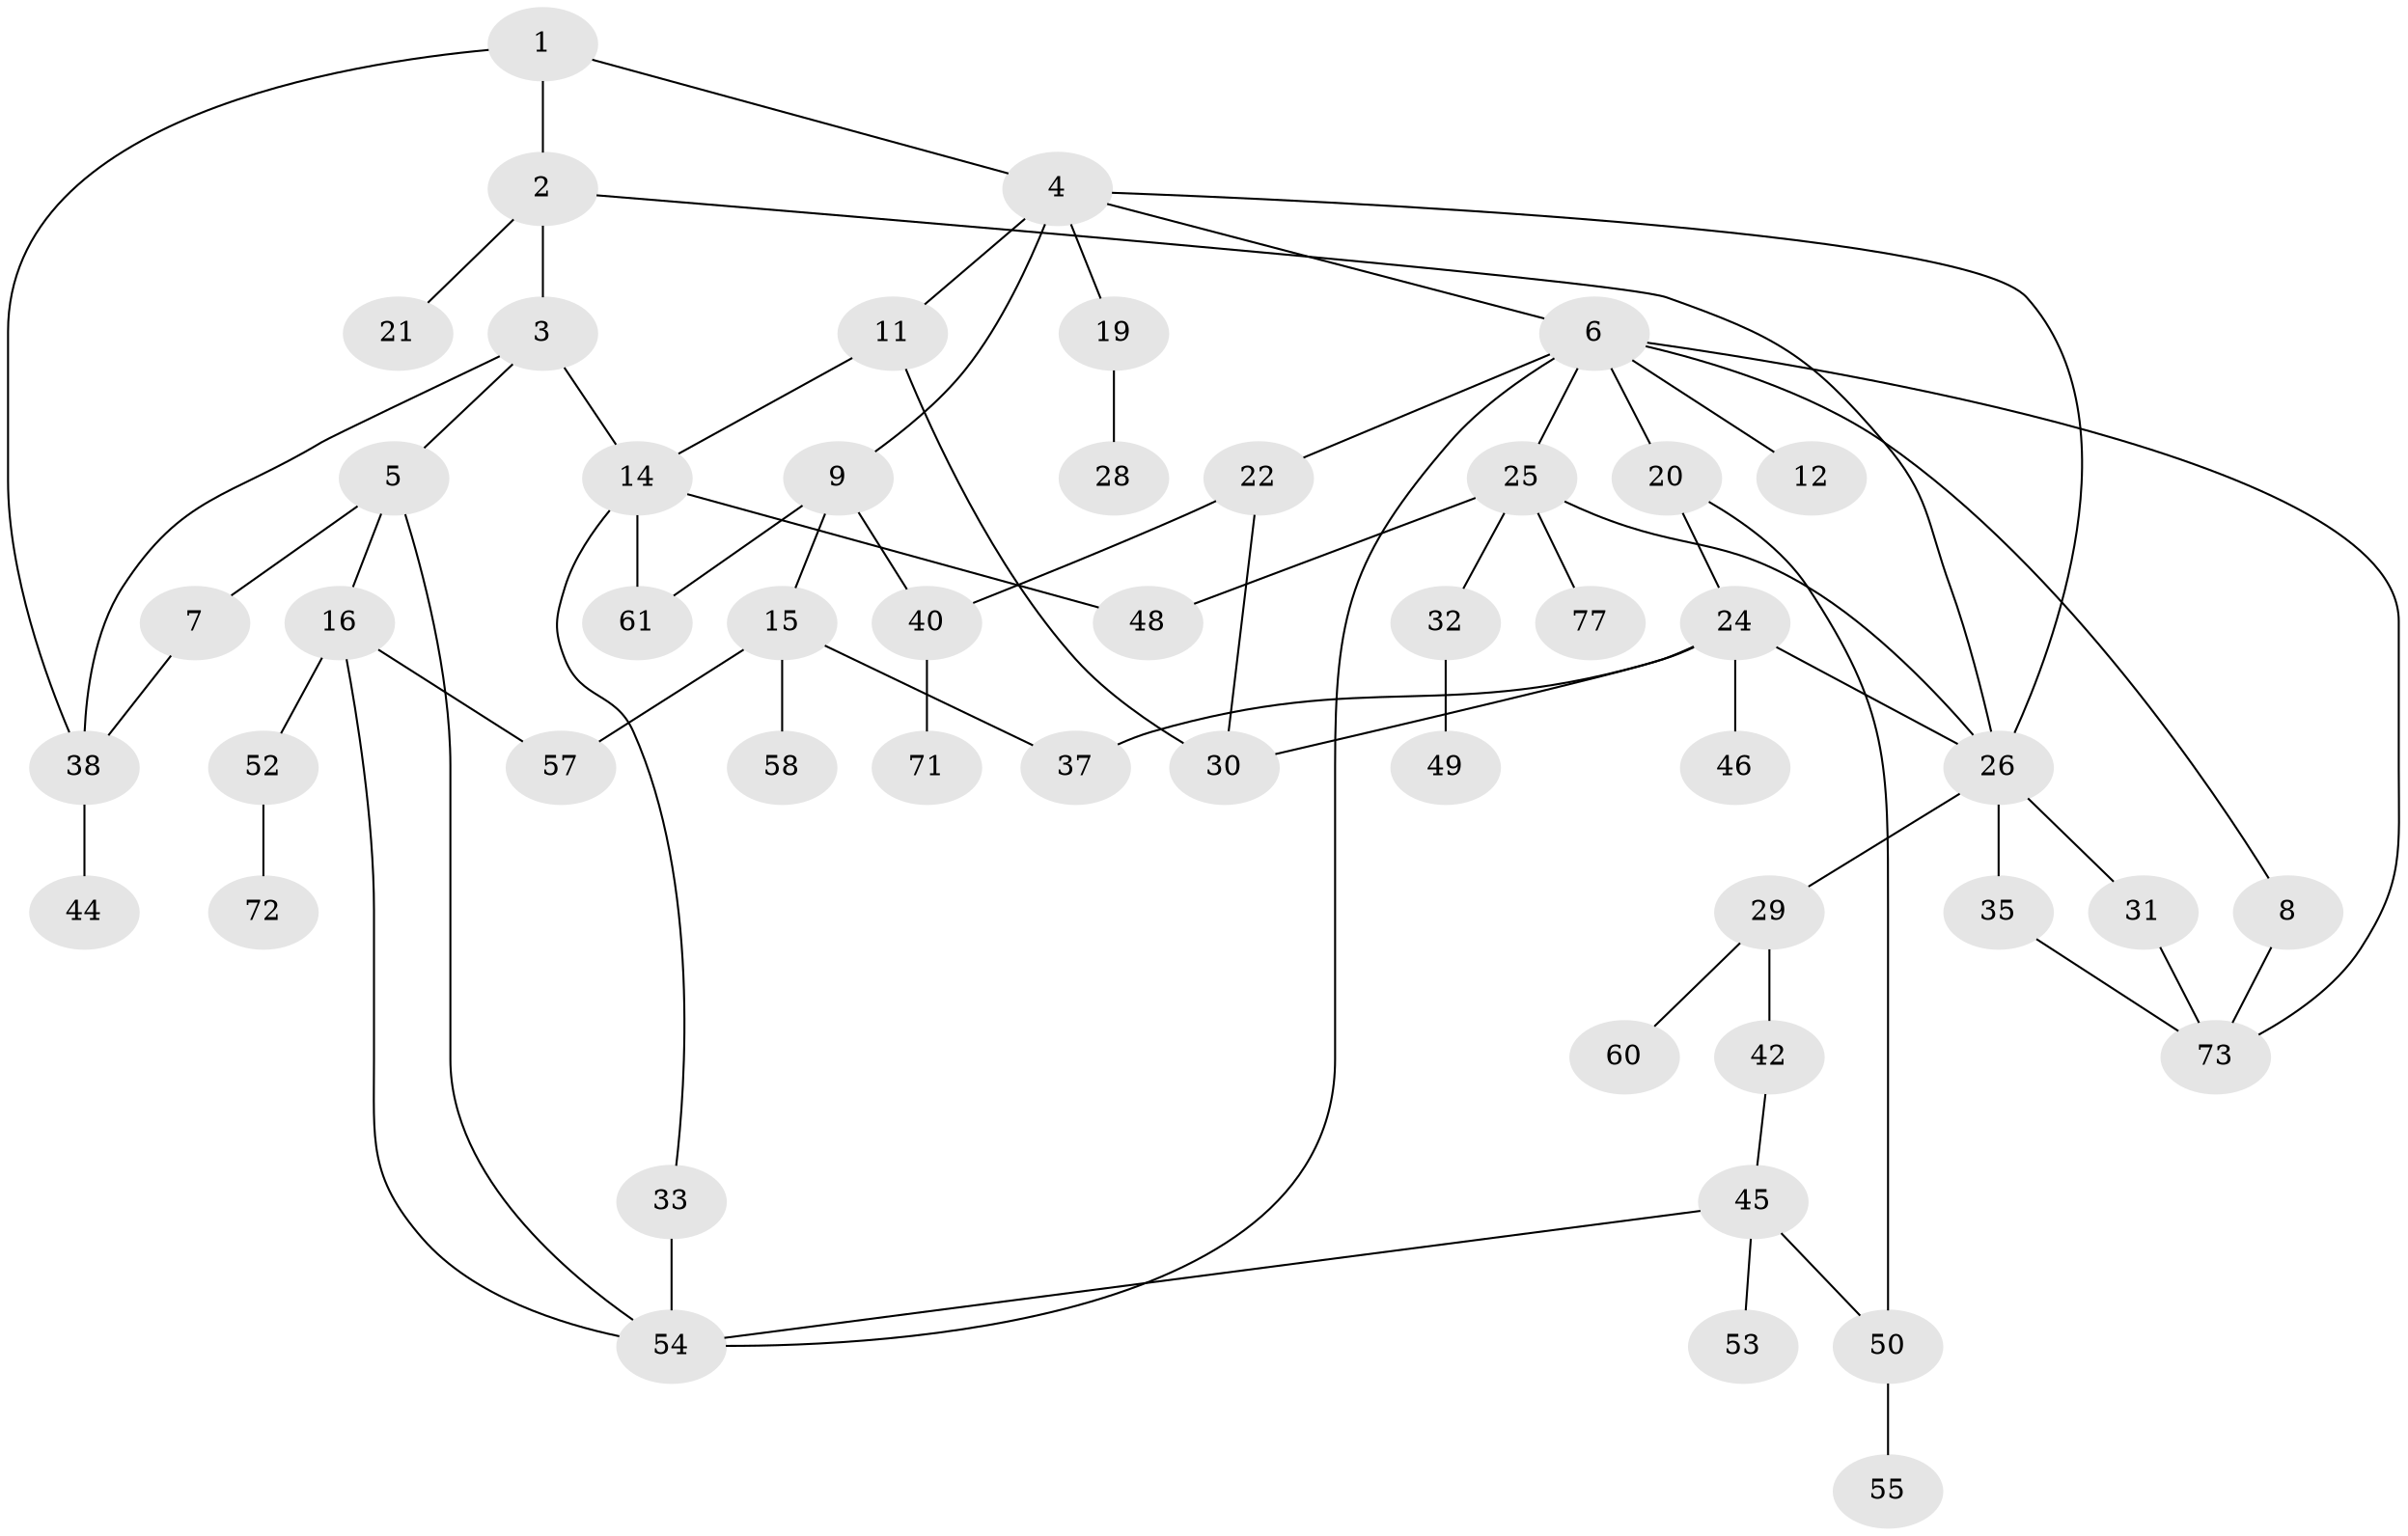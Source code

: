 // original degree distribution, {3: 0.16666666666666666, 5: 0.038461538461538464, 4: 0.15384615384615385, 7: 0.01282051282051282, 6: 0.02564102564102564, 2: 0.358974358974359, 1: 0.24358974358974358}
// Generated by graph-tools (version 1.1) at 2025/10/02/27/25 16:10:54]
// undirected, 50 vertices, 70 edges
graph export_dot {
graph [start="1"]
  node [color=gray90,style=filled];
  1;
  2 [super="+27"];
  3;
  4 [super="+18"];
  5 [super="+34"];
  6 [super="+10"];
  7 [super="+67"];
  8 [super="+39"];
  9 [super="+69"];
  11 [super="+13"];
  12;
  14 [super="+41"];
  15 [super="+17"];
  16 [super="+78"];
  19;
  20 [super="+23"];
  21;
  22 [super="+65"];
  24 [super="+62"];
  25 [super="+36"];
  26 [super="+43"];
  28;
  29;
  30 [super="+47"];
  31;
  32;
  33;
  35;
  37 [super="+56"];
  38 [super="+63"];
  40 [super="+51"];
  42 [super="+68"];
  44;
  45 [super="+66"];
  46;
  48;
  49;
  50 [super="+64"];
  52 [super="+59"];
  53 [super="+75"];
  54 [super="+70"];
  55;
  57;
  58;
  60 [super="+74"];
  61;
  71;
  72;
  73 [super="+76"];
  77;
  1 -- 2;
  1 -- 4;
  1 -- 38;
  2 -- 3;
  2 -- 21;
  2 -- 26;
  3 -- 5;
  3 -- 14;
  3 -- 38;
  4 -- 6;
  4 -- 9;
  4 -- 11;
  4 -- 19;
  4 -- 26;
  5 -- 7;
  5 -- 16;
  5 -- 54;
  6 -- 8;
  6 -- 12;
  6 -- 22;
  6 -- 54;
  6 -- 25;
  6 -- 20;
  6 -- 73;
  7 -- 38;
  8 -- 73;
  9 -- 15;
  9 -- 40;
  9 -- 61;
  11 -- 14;
  11 -- 30;
  14 -- 33;
  14 -- 48;
  14 -- 61;
  15 -- 58;
  15 -- 37;
  15 -- 57;
  16 -- 52;
  16 -- 57;
  16 -- 54;
  19 -- 28;
  20 -- 24;
  20 -- 50;
  22 -- 40;
  22 -- 30;
  24 -- 30;
  24 -- 37;
  24 -- 46;
  24 -- 26;
  25 -- 32;
  25 -- 48;
  25 -- 77;
  25 -- 26;
  26 -- 29;
  26 -- 31;
  26 -- 35;
  29 -- 42;
  29 -- 60;
  31 -- 73;
  32 -- 49;
  33 -- 54;
  35 -- 73;
  38 -- 44;
  40 -- 71;
  42 -- 45;
  45 -- 53;
  45 -- 50;
  45 -- 54;
  50 -- 55;
  52 -- 72;
}
